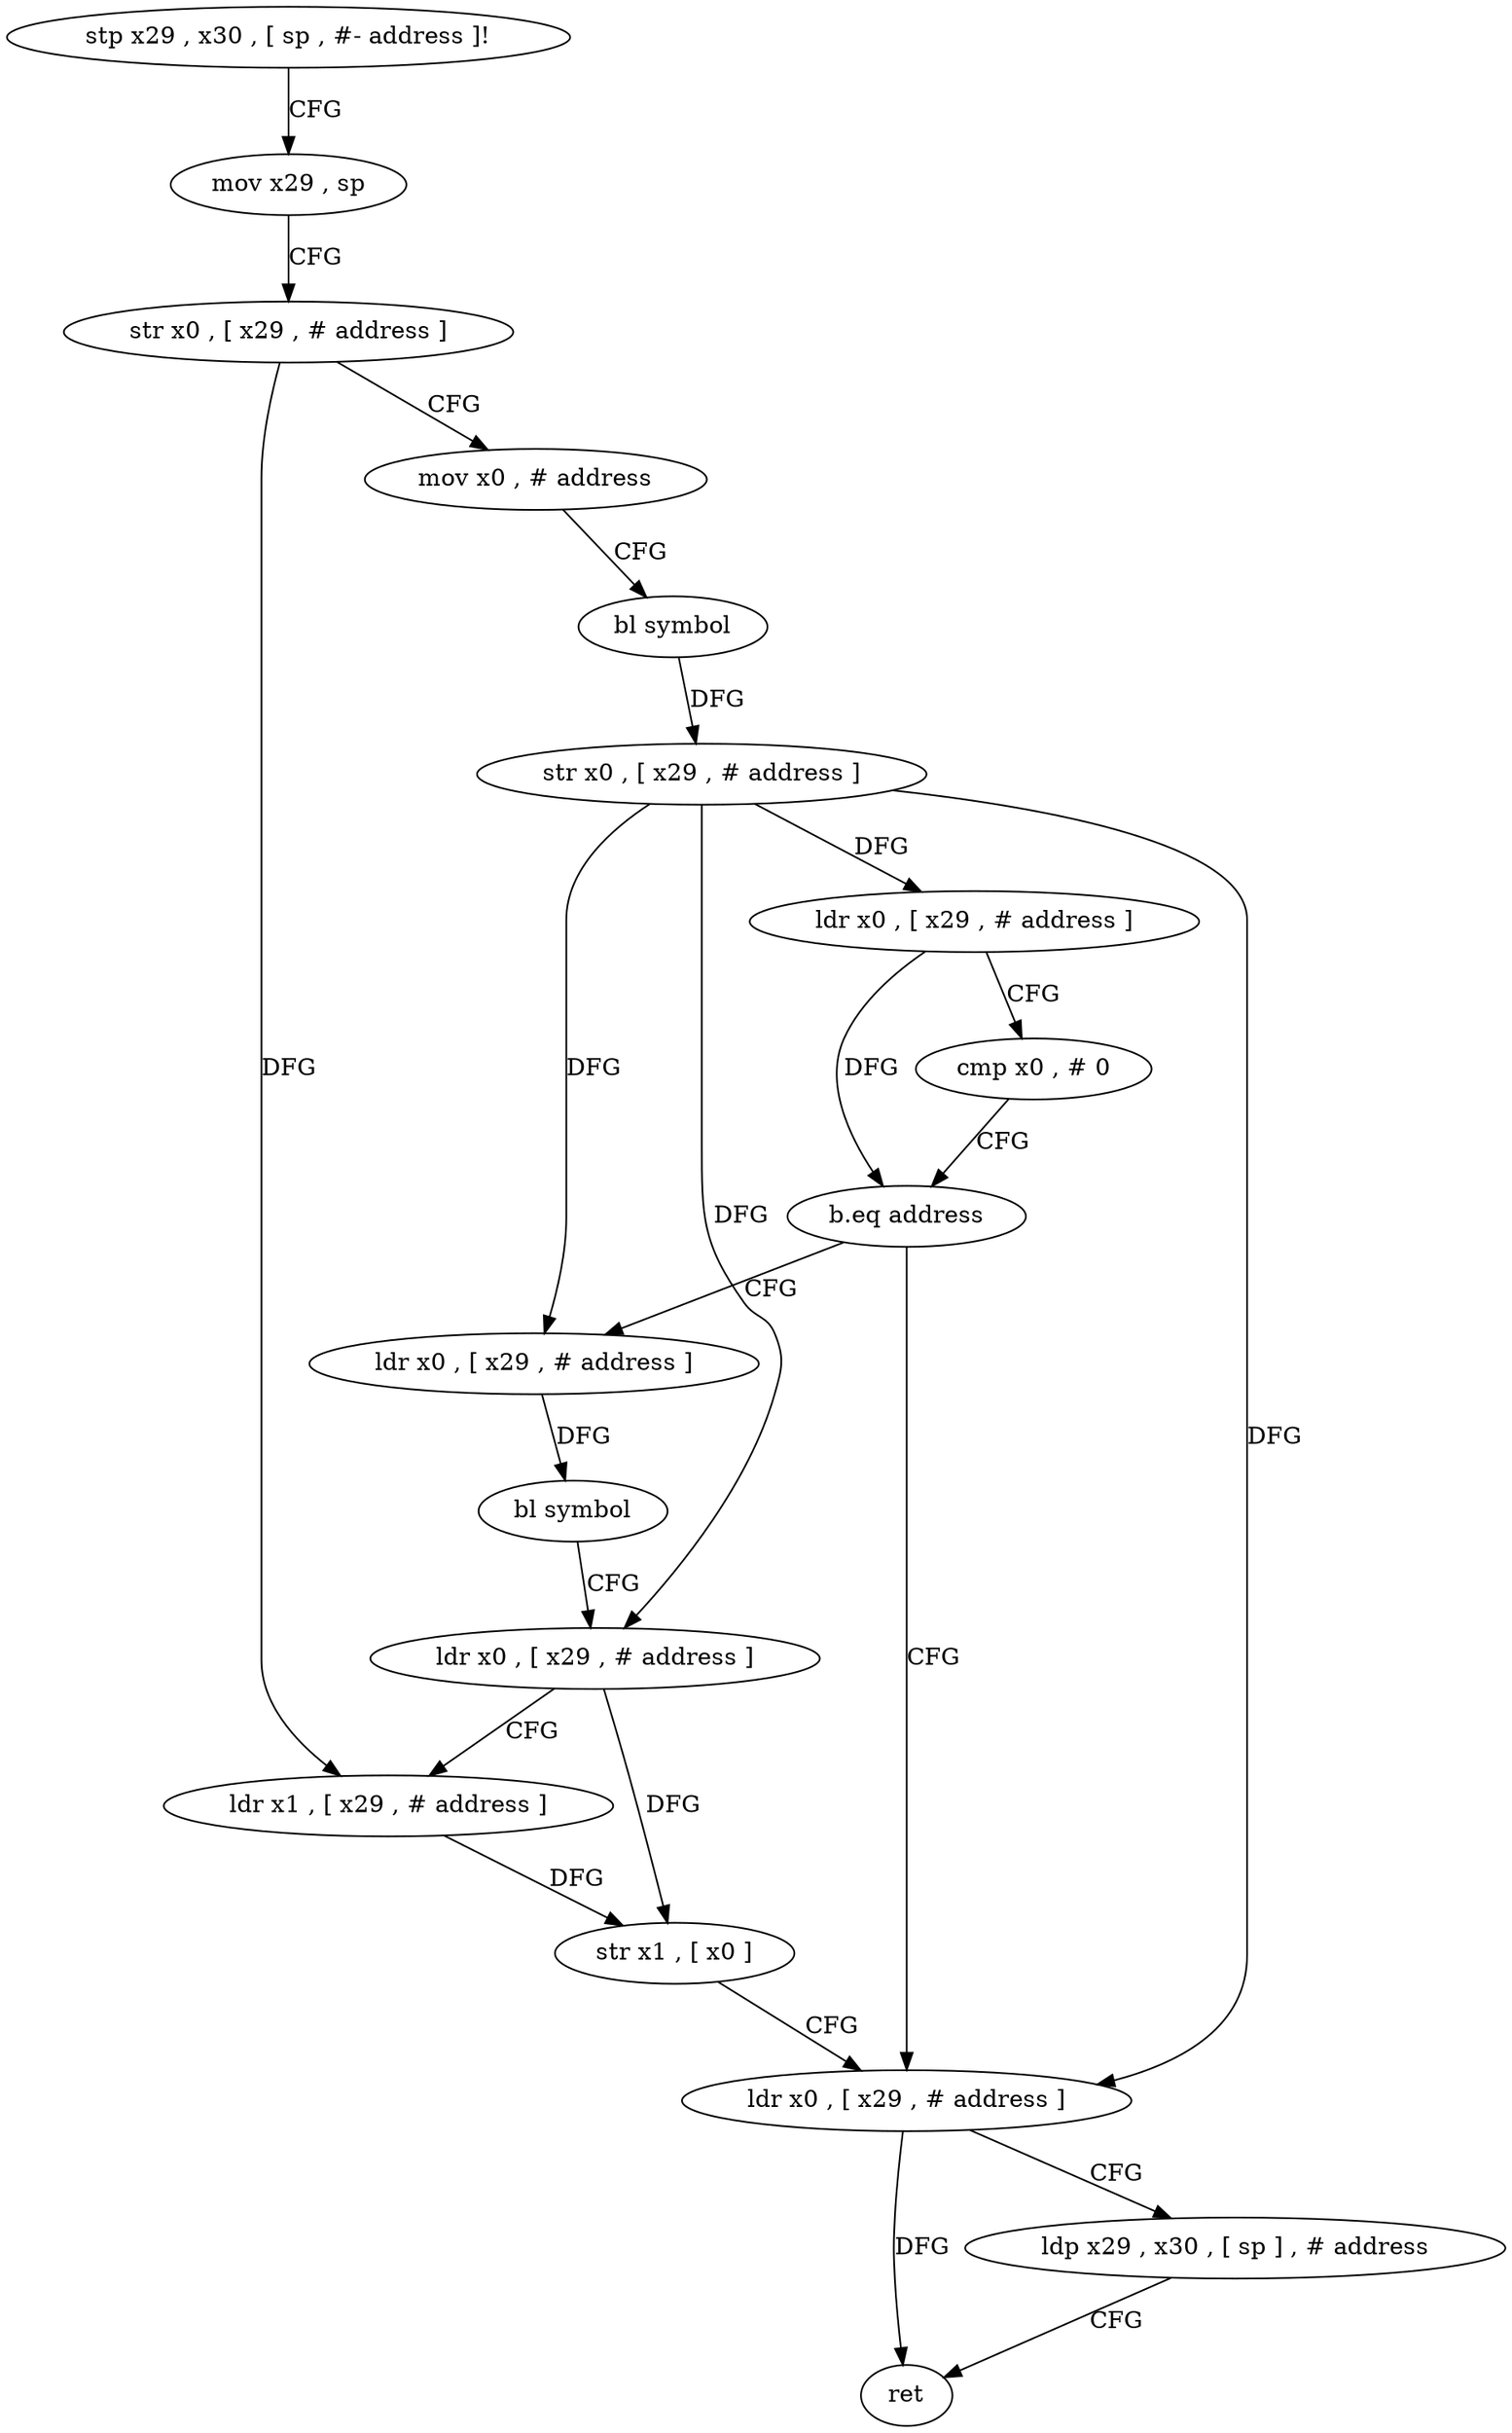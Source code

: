 digraph "func" {
"120696" [label = "stp x29 , x30 , [ sp , #- address ]!" ]
"120700" [label = "mov x29 , sp" ]
"120704" [label = "str x0 , [ x29 , # address ]" ]
"120708" [label = "mov x0 , # address" ]
"120712" [label = "bl symbol" ]
"120716" [label = "str x0 , [ x29 , # address ]" ]
"120720" [label = "ldr x0 , [ x29 , # address ]" ]
"120724" [label = "cmp x0 , # 0" ]
"120728" [label = "b.eq address" ]
"120752" [label = "ldr x0 , [ x29 , # address ]" ]
"120732" [label = "ldr x0 , [ x29 , # address ]" ]
"120756" [label = "ldp x29 , x30 , [ sp ] , # address" ]
"120760" [label = "ret" ]
"120736" [label = "bl symbol" ]
"120740" [label = "ldr x0 , [ x29 , # address ]" ]
"120744" [label = "ldr x1 , [ x29 , # address ]" ]
"120748" [label = "str x1 , [ x0 ]" ]
"120696" -> "120700" [ label = "CFG" ]
"120700" -> "120704" [ label = "CFG" ]
"120704" -> "120708" [ label = "CFG" ]
"120704" -> "120744" [ label = "DFG" ]
"120708" -> "120712" [ label = "CFG" ]
"120712" -> "120716" [ label = "DFG" ]
"120716" -> "120720" [ label = "DFG" ]
"120716" -> "120752" [ label = "DFG" ]
"120716" -> "120732" [ label = "DFG" ]
"120716" -> "120740" [ label = "DFG" ]
"120720" -> "120724" [ label = "CFG" ]
"120720" -> "120728" [ label = "DFG" ]
"120724" -> "120728" [ label = "CFG" ]
"120728" -> "120752" [ label = "CFG" ]
"120728" -> "120732" [ label = "CFG" ]
"120752" -> "120756" [ label = "CFG" ]
"120752" -> "120760" [ label = "DFG" ]
"120732" -> "120736" [ label = "DFG" ]
"120756" -> "120760" [ label = "CFG" ]
"120736" -> "120740" [ label = "CFG" ]
"120740" -> "120744" [ label = "CFG" ]
"120740" -> "120748" [ label = "DFG" ]
"120744" -> "120748" [ label = "DFG" ]
"120748" -> "120752" [ label = "CFG" ]
}
